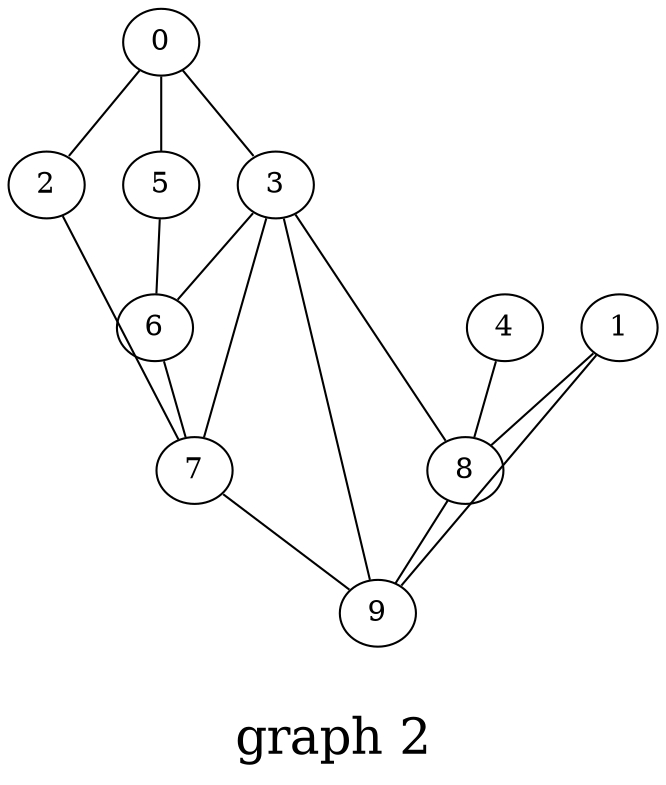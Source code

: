 /*****
graph 2
*****/

graph G {
  graph [splines=false overlap=false]
  node  [shape=ellipse, width=0.3, height=0.3]
  0 ;
  1 ;
  2 ;
  3 ;
  4 ;
  5 ;
  6 ;
  7 ;
  8 ;
  9 ;
  0 -- 2;
  0 -- 3;
  0 -- 5;
  1 -- 8;
  1 -- 9;
  2 -- 7;
  3 -- 6;
  3 -- 7;
  3 -- 8;
  3 -- 9;
  4 -- 8;
  5 -- 6;
  6 -- 7;
  7 -- 9;
  8 -- 9;
  label = "\ngraph 2\n";  fontsize=24;
}
